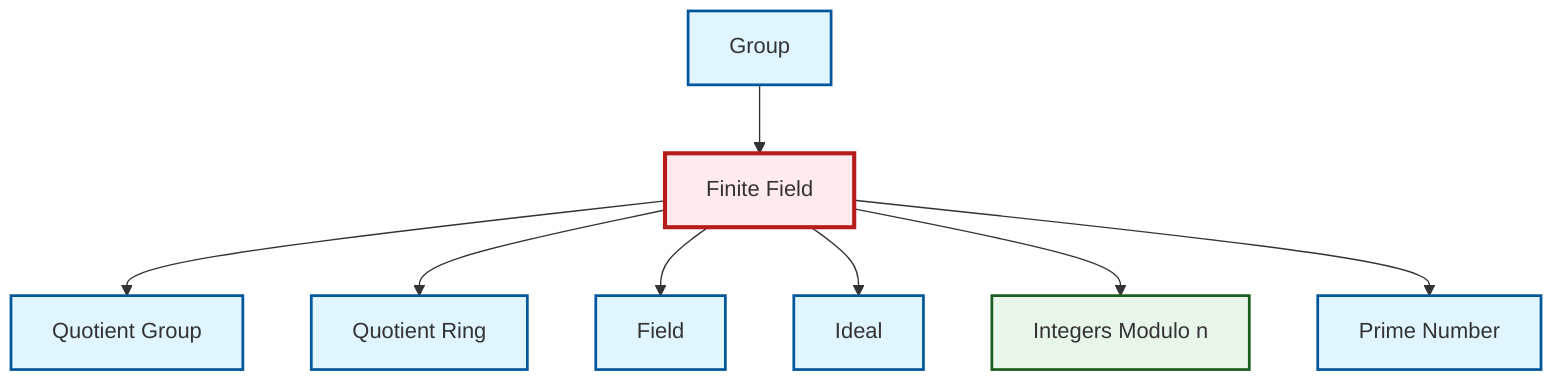 graph TD
    classDef definition fill:#e1f5fe,stroke:#01579b,stroke-width:2px
    classDef theorem fill:#f3e5f5,stroke:#4a148c,stroke-width:2px
    classDef axiom fill:#fff3e0,stroke:#e65100,stroke-width:2px
    classDef example fill:#e8f5e9,stroke:#1b5e20,stroke-width:2px
    classDef current fill:#ffebee,stroke:#b71c1c,stroke-width:3px
    def-field["Field"]:::definition
    ex-finite-field["Finite Field"]:::example
    def-prime["Prime Number"]:::definition
    ex-quotient-integers-mod-n["Integers Modulo n"]:::example
    def-quotient-group["Quotient Group"]:::definition
    def-group["Group"]:::definition
    def-ideal["Ideal"]:::definition
    def-quotient-ring["Quotient Ring"]:::definition
    def-group --> ex-finite-field
    ex-finite-field --> def-quotient-group
    ex-finite-field --> def-quotient-ring
    ex-finite-field --> def-field
    ex-finite-field --> def-ideal
    ex-finite-field --> ex-quotient-integers-mod-n
    ex-finite-field --> def-prime
    class ex-finite-field current
